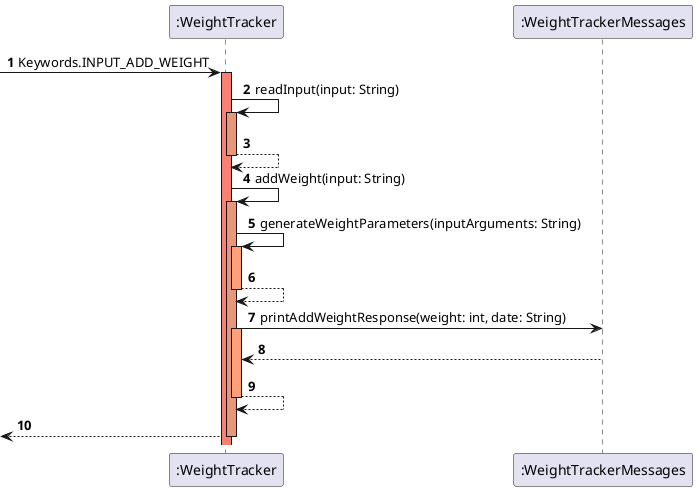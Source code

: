 @startuml
'https://plantuml.com/sequence-diagram

autonumber

participant ":WeightTracker"
participant ":WeightTrackerMessages"

->":WeightTracker" : Keywords.INPUT_ADD_WEIGHT
activate ":WeightTracker" #Salmon
":WeightTracker"->":WeightTracker" : readInput(input: String)
activate ":WeightTracker" #DarkSalmon
return
":WeightTracker"->":WeightTracker" : addWeight(input: String)
activate ":WeightTracker" #DarkSalmon
":WeightTracker"->":WeightTracker" : generateWeightParameters(inputArguments: String)
activate ":WeightTracker" #LightSalmon
return
":WeightTracker"->":WeightTrackerMessages" : printAddWeightResponse(weight: int, date: String)
activate ":WeightTracker" #LightSalmon
return
return
return

@enduml
